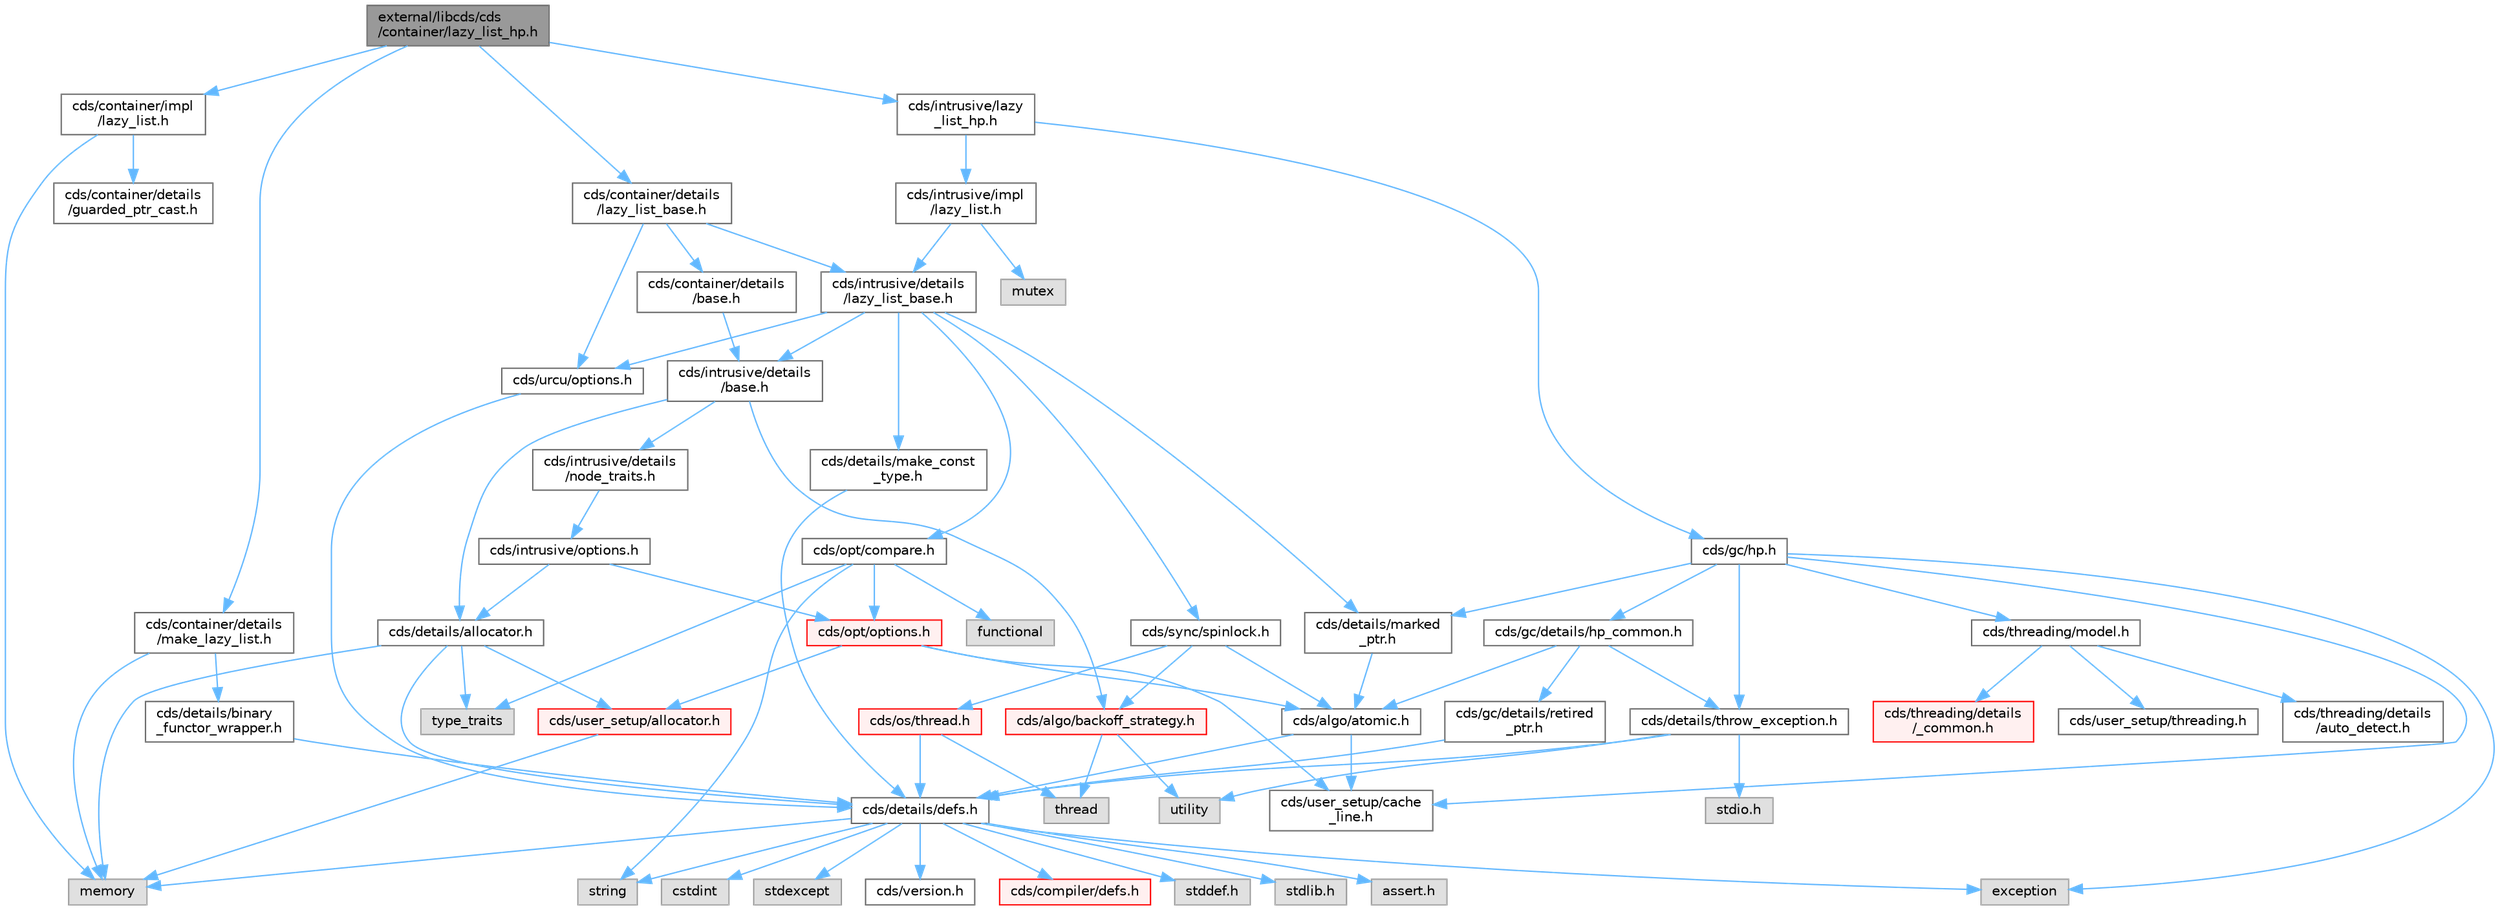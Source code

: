digraph "external/libcds/cds/container/lazy_list_hp.h"
{
 // LATEX_PDF_SIZE
  bgcolor="transparent";
  edge [fontname=Helvetica,fontsize=10,labelfontname=Helvetica,labelfontsize=10];
  node [fontname=Helvetica,fontsize=10,shape=box,height=0.2,width=0.4];
  Node1 [id="Node000001",label="external/libcds/cds\l/container/lazy_list_hp.h",height=0.2,width=0.4,color="gray40", fillcolor="grey60", style="filled", fontcolor="black",tooltip=" "];
  Node1 -> Node2 [id="edge1_Node000001_Node000002",color="steelblue1",style="solid",tooltip=" "];
  Node2 [id="Node000002",label="cds/container/details\l/lazy_list_base.h",height=0.2,width=0.4,color="grey40", fillcolor="white", style="filled",URL="$container_2details_2lazy__list__base_8h.html",tooltip=" "];
  Node2 -> Node3 [id="edge2_Node000002_Node000003",color="steelblue1",style="solid",tooltip=" "];
  Node3 [id="Node000003",label="cds/container/details\l/base.h",height=0.2,width=0.4,color="grey40", fillcolor="white", style="filled",URL="$external_2libcds_2cds_2container_2details_2base_8h.html",tooltip=" "];
  Node3 -> Node4 [id="edge3_Node000003_Node000004",color="steelblue1",style="solid",tooltip=" "];
  Node4 [id="Node000004",label="cds/intrusive/details\l/base.h",height=0.2,width=0.4,color="grey40", fillcolor="white", style="filled",URL="$external_2libcds_2cds_2intrusive_2details_2base_8h.html",tooltip=" "];
  Node4 -> Node5 [id="edge4_Node000004_Node000005",color="steelblue1",style="solid",tooltip=" "];
  Node5 [id="Node000005",label="cds/intrusive/details\l/node_traits.h",height=0.2,width=0.4,color="grey40", fillcolor="white", style="filled",URL="$node__traits_8h.html",tooltip=" "];
  Node5 -> Node6 [id="edge5_Node000005_Node000006",color="steelblue1",style="solid",tooltip=" "];
  Node6 [id="Node000006",label="cds/intrusive/options.h",height=0.2,width=0.4,color="grey40", fillcolor="white", style="filled",URL="$intrusive_2options_8h.html",tooltip=" "];
  Node6 -> Node7 [id="edge6_Node000006_Node000007",color="steelblue1",style="solid",tooltip=" "];
  Node7 [id="Node000007",label="cds/opt/options.h",height=0.2,width=0.4,color="red", fillcolor="#FFF0F0", style="filled",URL="$opt_2options_8h.html",tooltip=" "];
  Node7 -> Node23 [id="edge7_Node000007_Node000023",color="steelblue1",style="solid",tooltip=" "];
  Node23 [id="Node000023",label="cds/user_setup/allocator.h",height=0.2,width=0.4,color="red", fillcolor="#FFF0F0", style="filled",URL="$external_2libcds_2cds_2user__setup_2allocator_8h.html",tooltip="Default implementation of allocator classes."];
  Node23 -> Node18 [id="edge8_Node000023_Node000018",color="steelblue1",style="solid",tooltip=" "];
  Node18 [id="Node000018",label="memory",height=0.2,width=0.4,color="grey60", fillcolor="#E0E0E0", style="filled",tooltip=" "];
  Node7 -> Node38 [id="edge9_Node000007_Node000038",color="steelblue1",style="solid",tooltip=" "];
  Node38 [id="Node000038",label="cds/user_setup/cache\l_line.h",height=0.2,width=0.4,color="grey40", fillcolor="white", style="filled",URL="$cache__line_8h.html",tooltip="Cache-line size definition"];
  Node7 -> Node39 [id="edge10_Node000007_Node000039",color="steelblue1",style="solid",tooltip=" "];
  Node39 [id="Node000039",label="cds/algo/atomic.h",height=0.2,width=0.4,color="grey40", fillcolor="white", style="filled",URL="$external_2libcds_2cds_2algo_2atomic_8h.html",tooltip=" "];
  Node39 -> Node10 [id="edge11_Node000039_Node000010",color="steelblue1",style="solid",tooltip=" "];
  Node10 [id="Node000010",label="cds/details/defs.h",height=0.2,width=0.4,color="grey40", fillcolor="white", style="filled",URL="$details_2defs_8h.html",tooltip=" "];
  Node10 -> Node11 [id="edge12_Node000010_Node000011",color="steelblue1",style="solid",tooltip=" "];
  Node11 [id="Node000011",label="stddef.h",height=0.2,width=0.4,color="grey60", fillcolor="#E0E0E0", style="filled",tooltip=" "];
  Node10 -> Node12 [id="edge13_Node000010_Node000012",color="steelblue1",style="solid",tooltip=" "];
  Node12 [id="Node000012",label="stdlib.h",height=0.2,width=0.4,color="grey60", fillcolor="#E0E0E0", style="filled",tooltip=" "];
  Node10 -> Node13 [id="edge14_Node000010_Node000013",color="steelblue1",style="solid",tooltip=" "];
  Node13 [id="Node000013",label="assert.h",height=0.2,width=0.4,color="grey60", fillcolor="#E0E0E0", style="filled",tooltip=" "];
  Node10 -> Node14 [id="edge15_Node000010_Node000014",color="steelblue1",style="solid",tooltip=" "];
  Node14 [id="Node000014",label="cstdint",height=0.2,width=0.4,color="grey60", fillcolor="#E0E0E0", style="filled",tooltip=" "];
  Node10 -> Node15 [id="edge16_Node000010_Node000015",color="steelblue1",style="solid",tooltip=" "];
  Node15 [id="Node000015",label="exception",height=0.2,width=0.4,color="grey60", fillcolor="#E0E0E0", style="filled",tooltip=" "];
  Node10 -> Node16 [id="edge17_Node000010_Node000016",color="steelblue1",style="solid",tooltip=" "];
  Node16 [id="Node000016",label="stdexcept",height=0.2,width=0.4,color="grey60", fillcolor="#E0E0E0", style="filled",tooltip=" "];
  Node10 -> Node17 [id="edge18_Node000010_Node000017",color="steelblue1",style="solid",tooltip=" "];
  Node17 [id="Node000017",label="string",height=0.2,width=0.4,color="grey60", fillcolor="#E0E0E0", style="filled",tooltip=" "];
  Node10 -> Node18 [id="edge19_Node000010_Node000018",color="steelblue1",style="solid",tooltip=" "];
  Node10 -> Node19 [id="edge20_Node000010_Node000019",color="steelblue1",style="solid",tooltip=" "];
  Node19 [id="Node000019",label="cds/version.h",height=0.2,width=0.4,color="grey40", fillcolor="white", style="filled",URL="$external_2libcds_2cds_2version_8h.html",tooltip=" "];
  Node10 -> Node20 [id="edge21_Node000010_Node000020",color="steelblue1",style="solid",tooltip=" "];
  Node20 [id="Node000020",label="cds/compiler/defs.h",height=0.2,width=0.4,color="red", fillcolor="#FFF0F0", style="filled",URL="$compiler_2defs_8h.html",tooltip=" "];
  Node39 -> Node38 [id="edge22_Node000039_Node000038",color="steelblue1",style="solid",tooltip=" "];
  Node6 -> Node40 [id="edge23_Node000006_Node000040",color="steelblue1",style="solid",tooltip=" "];
  Node40 [id="Node000040",label="cds/details/allocator.h",height=0.2,width=0.4,color="grey40", fillcolor="white", style="filled",URL="$external_2libcds_2cds_2details_2allocator_8h.html",tooltip=" "];
  Node40 -> Node41 [id="edge24_Node000040_Node000041",color="steelblue1",style="solid",tooltip=" "];
  Node41 [id="Node000041",label="type_traits",height=0.2,width=0.4,color="grey60", fillcolor="#E0E0E0", style="filled",tooltip=" "];
  Node40 -> Node18 [id="edge25_Node000040_Node000018",color="steelblue1",style="solid",tooltip=" "];
  Node40 -> Node10 [id="edge26_Node000040_Node000010",color="steelblue1",style="solid",tooltip=" "];
  Node40 -> Node23 [id="edge27_Node000040_Node000023",color="steelblue1",style="solid",tooltip=" "];
  Node4 -> Node40 [id="edge28_Node000004_Node000040",color="steelblue1",style="solid",tooltip=" "];
  Node4 -> Node42 [id="edge29_Node000004_Node000042",color="steelblue1",style="solid",tooltip=" "];
  Node42 [id="Node000042",label="cds/algo/backoff_strategy.h",height=0.2,width=0.4,color="red", fillcolor="#FFF0F0", style="filled",URL="$backoff__strategy_8h.html",tooltip=" "];
  Node42 -> Node37 [id="edge30_Node000042_Node000037",color="steelblue1",style="solid",tooltip=" "];
  Node37 [id="Node000037",label="utility",height=0.2,width=0.4,color="grey60", fillcolor="#E0E0E0", style="filled",tooltip=" "];
  Node42 -> Node33 [id="edge31_Node000042_Node000033",color="steelblue1",style="solid",tooltip=" "];
  Node33 [id="Node000033",label="thread",height=0.2,width=0.4,color="grey60", fillcolor="#E0E0E0", style="filled",tooltip=" "];
  Node2 -> Node46 [id="edge32_Node000002_Node000046",color="steelblue1",style="solid",tooltip=" "];
  Node46 [id="Node000046",label="cds/intrusive/details\l/lazy_list_base.h",height=0.2,width=0.4,color="grey40", fillcolor="white", style="filled",URL="$intrusive_2details_2lazy__list__base_8h.html",tooltip=" "];
  Node46 -> Node4 [id="edge33_Node000046_Node000004",color="steelblue1",style="solid",tooltip=" "];
  Node46 -> Node47 [id="edge34_Node000046_Node000047",color="steelblue1",style="solid",tooltip=" "];
  Node47 [id="Node000047",label="cds/opt/compare.h",height=0.2,width=0.4,color="grey40", fillcolor="white", style="filled",URL="$external_2libcds_2cds_2opt_2compare_8h.html",tooltip=" "];
  Node47 -> Node41 [id="edge35_Node000047_Node000041",color="steelblue1",style="solid",tooltip=" "];
  Node47 -> Node48 [id="edge36_Node000047_Node000048",color="steelblue1",style="solid",tooltip=" "];
  Node48 [id="Node000048",label="functional",height=0.2,width=0.4,color="grey60", fillcolor="#E0E0E0", style="filled",tooltip=" "];
  Node47 -> Node17 [id="edge37_Node000047_Node000017",color="steelblue1",style="solid",tooltip=" "];
  Node47 -> Node7 [id="edge38_Node000047_Node000007",color="steelblue1",style="solid",tooltip=" "];
  Node46 -> Node49 [id="edge39_Node000046_Node000049",color="steelblue1",style="solid",tooltip=" "];
  Node49 [id="Node000049",label="cds/details/marked\l_ptr.h",height=0.2,width=0.4,color="grey40", fillcolor="white", style="filled",URL="$marked__ptr_8h.html",tooltip=" "];
  Node49 -> Node39 [id="edge40_Node000049_Node000039",color="steelblue1",style="solid",tooltip=" "];
  Node46 -> Node50 [id="edge41_Node000046_Node000050",color="steelblue1",style="solid",tooltip=" "];
  Node50 [id="Node000050",label="cds/details/make_const\l_type.h",height=0.2,width=0.4,color="grey40", fillcolor="white", style="filled",URL="$make__const__type_8h.html",tooltip=" "];
  Node50 -> Node10 [id="edge42_Node000050_Node000010",color="steelblue1",style="solid",tooltip=" "];
  Node46 -> Node51 [id="edge43_Node000046_Node000051",color="steelblue1",style="solid",tooltip=" "];
  Node51 [id="Node000051",label="cds/sync/spinlock.h",height=0.2,width=0.4,color="grey40", fillcolor="white", style="filled",URL="$sync_2spinlock_8h.html",tooltip=" "];
  Node51 -> Node39 [id="edge44_Node000051_Node000039",color="steelblue1",style="solid",tooltip=" "];
  Node51 -> Node52 [id="edge45_Node000051_Node000052",color="steelblue1",style="solid",tooltip=" "];
  Node52 [id="Node000052",label="cds/os/thread.h",height=0.2,width=0.4,color="red", fillcolor="#FFF0F0", style="filled",URL="$cds_2os_2thread_8h.html",tooltip=" "];
  Node52 -> Node33 [id="edge46_Node000052_Node000033",color="steelblue1",style="solid",tooltip=" "];
  Node52 -> Node10 [id="edge47_Node000052_Node000010",color="steelblue1",style="solid",tooltip=" "];
  Node51 -> Node42 [id="edge48_Node000051_Node000042",color="steelblue1",style="solid",tooltip=" "];
  Node46 -> Node55 [id="edge49_Node000046_Node000055",color="steelblue1",style="solid",tooltip=" "];
  Node55 [id="Node000055",label="cds/urcu/options.h",height=0.2,width=0.4,color="grey40", fillcolor="white", style="filled",URL="$urcu_2options_8h.html",tooltip=" "];
  Node55 -> Node10 [id="edge50_Node000055_Node000010",color="steelblue1",style="solid",tooltip=" "];
  Node2 -> Node55 [id="edge51_Node000002_Node000055",color="steelblue1",style="solid",tooltip=" "];
  Node1 -> Node56 [id="edge52_Node000001_Node000056",color="steelblue1",style="solid",tooltip=" "];
  Node56 [id="Node000056",label="cds/intrusive/lazy\l_list_hp.h",height=0.2,width=0.4,color="grey40", fillcolor="white", style="filled",URL="$intrusive_2lazy__list__hp_8h.html",tooltip=" "];
  Node56 -> Node57 [id="edge53_Node000056_Node000057",color="steelblue1",style="solid",tooltip=" "];
  Node57 [id="Node000057",label="cds/intrusive/impl\l/lazy_list.h",height=0.2,width=0.4,color="grey40", fillcolor="white", style="filled",URL="$intrusive_2impl_2lazy__list_8h.html",tooltip=" "];
  Node57 -> Node58 [id="edge54_Node000057_Node000058",color="steelblue1",style="solid",tooltip=" "];
  Node58 [id="Node000058",label="mutex",height=0.2,width=0.4,color="grey60", fillcolor="#E0E0E0", style="filled",tooltip=" "];
  Node57 -> Node46 [id="edge55_Node000057_Node000046",color="steelblue1",style="solid",tooltip=" "];
  Node56 -> Node59 [id="edge56_Node000056_Node000059",color="steelblue1",style="solid",tooltip=" "];
  Node59 [id="Node000059",label="cds/gc/hp.h",height=0.2,width=0.4,color="grey40", fillcolor="white", style="filled",URL="$hp_8h.html",tooltip=" "];
  Node59 -> Node15 [id="edge57_Node000059_Node000015",color="steelblue1",style="solid",tooltip=" "];
  Node59 -> Node60 [id="edge58_Node000059_Node000060",color="steelblue1",style="solid",tooltip=" "];
  Node60 [id="Node000060",label="cds/gc/details/hp_common.h",height=0.2,width=0.4,color="grey40", fillcolor="white", style="filled",URL="$hp__common_8h.html",tooltip=" "];
  Node60 -> Node39 [id="edge59_Node000060_Node000039",color="steelblue1",style="solid",tooltip=" "];
  Node60 -> Node61 [id="edge60_Node000060_Node000061",color="steelblue1",style="solid",tooltip=" "];
  Node61 [id="Node000061",label="cds/gc/details/retired\l_ptr.h",height=0.2,width=0.4,color="grey40", fillcolor="white", style="filled",URL="$retired__ptr_8h.html",tooltip=" "];
  Node61 -> Node10 [id="edge61_Node000061_Node000010",color="steelblue1",style="solid",tooltip=" "];
  Node60 -> Node35 [id="edge62_Node000060_Node000035",color="steelblue1",style="solid",tooltip=" "];
  Node35 [id="Node000035",label="cds/details/throw_exception.h",height=0.2,width=0.4,color="grey40", fillcolor="white", style="filled",URL="$throw__exception_8h.html",tooltip=" "];
  Node35 -> Node10 [id="edge63_Node000035_Node000010",color="steelblue1",style="solid",tooltip=" "];
  Node35 -> Node36 [id="edge64_Node000035_Node000036",color="steelblue1",style="solid",tooltip=" "];
  Node36 [id="Node000036",label="stdio.h",height=0.2,width=0.4,color="grey60", fillcolor="#E0E0E0", style="filled",tooltip=" "];
  Node35 -> Node37 [id="edge65_Node000035_Node000037",color="steelblue1",style="solid",tooltip=" "];
  Node59 -> Node62 [id="edge66_Node000059_Node000062",color="steelblue1",style="solid",tooltip=" "];
  Node62 [id="Node000062",label="cds/threading/model.h",height=0.2,width=0.4,color="grey40", fillcolor="white", style="filled",URL="$model_8h.html",tooltip=" "];
  Node62 -> Node63 [id="edge67_Node000062_Node000063",color="steelblue1",style="solid",tooltip=" "];
  Node63 [id="Node000063",label="cds/threading/details\l/_common.h",height=0.2,width=0.4,color="red", fillcolor="#FFF0F0", style="filled",URL="$__common_8h.html",tooltip=" "];
  Node62 -> Node69 [id="edge68_Node000062_Node000069",color="steelblue1",style="solid",tooltip=" "];
  Node69 [id="Node000069",label="cds/user_setup/threading.h",height=0.2,width=0.4,color="grey40", fillcolor="white", style="filled",URL="$external_2libcds_2cds_2user__setup_2threading_8h.html",tooltip=" "];
  Node62 -> Node70 [id="edge69_Node000062_Node000070",color="steelblue1",style="solid",tooltip=" "];
  Node70 [id="Node000070",label="cds/threading/details\l/auto_detect.h",height=0.2,width=0.4,color="grey40", fillcolor="white", style="filled",URL="$auto__detect_8h.html",tooltip=" "];
  Node59 -> Node35 [id="edge70_Node000059_Node000035",color="steelblue1",style="solid",tooltip=" "];
  Node59 -> Node49 [id="edge71_Node000059_Node000049",color="steelblue1",style="solid",tooltip=" "];
  Node59 -> Node38 [id="edge72_Node000059_Node000038",color="steelblue1",style="solid",tooltip=" "];
  Node1 -> Node71 [id="edge73_Node000001_Node000071",color="steelblue1",style="solid",tooltip=" "];
  Node71 [id="Node000071",label="cds/container/details\l/make_lazy_list.h",height=0.2,width=0.4,color="grey40", fillcolor="white", style="filled",URL="$make__lazy__list_8h.html",tooltip=" "];
  Node71 -> Node72 [id="edge74_Node000071_Node000072",color="steelblue1",style="solid",tooltip=" "];
  Node72 [id="Node000072",label="cds/details/binary\l_functor_wrapper.h",height=0.2,width=0.4,color="grey40", fillcolor="white", style="filled",URL="$binary__functor__wrapper_8h.html",tooltip=" "];
  Node72 -> Node10 [id="edge75_Node000072_Node000010",color="steelblue1",style="solid",tooltip=" "];
  Node71 -> Node18 [id="edge76_Node000071_Node000018",color="steelblue1",style="solid",tooltip=" "];
  Node1 -> Node73 [id="edge77_Node000001_Node000073",color="steelblue1",style="solid",tooltip=" "];
  Node73 [id="Node000073",label="cds/container/impl\l/lazy_list.h",height=0.2,width=0.4,color="grey40", fillcolor="white", style="filled",URL="$container_2impl_2lazy__list_8h.html",tooltip=" "];
  Node73 -> Node18 [id="edge78_Node000073_Node000018",color="steelblue1",style="solid",tooltip=" "];
  Node73 -> Node74 [id="edge79_Node000073_Node000074",color="steelblue1",style="solid",tooltip=" "];
  Node74 [id="Node000074",label="cds/container/details\l/guarded_ptr_cast.h",height=0.2,width=0.4,color="grey40", fillcolor="white", style="filled",URL="$guarded__ptr__cast_8h.html",tooltip=" "];
}
